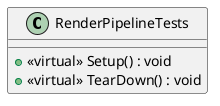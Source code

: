 @startuml
class RenderPipelineTests {
    + <<virtual>> Setup() : void
    + <<virtual>> TearDown() : void
}
@enduml
